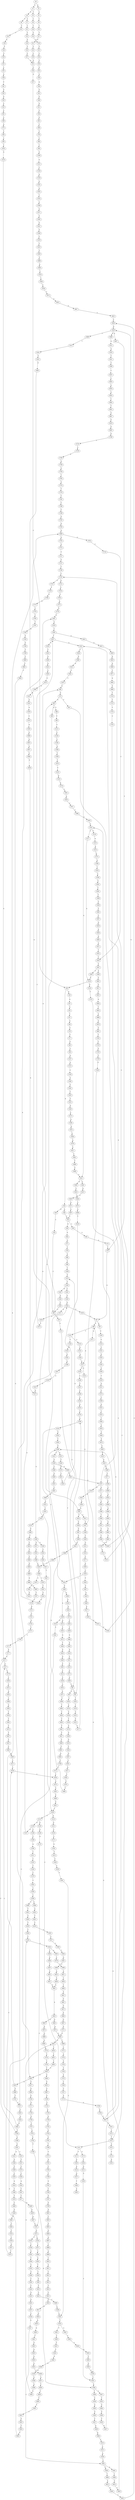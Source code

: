 strict digraph  {
	S0 -> S1 [ label = C ];
	S0 -> S2 [ label = A ];
	S1 -> S3 [ label = T ];
	S1 -> S4 [ label = G ];
	S2 -> S5 [ label = A ];
	S3 -> S6 [ label = C ];
	S4 -> S7 [ label = C ];
	S4 -> S8 [ label = T ];
	S5 -> S9 [ label = C ];
	S6 -> S10 [ label = C ];
	S7 -> S11 [ label = C ];
	S8 -> S12 [ label = C ];
	S9 -> S13 [ label = C ];
	S10 -> S14 [ label = G ];
	S11 -> S15 [ label = T ];
	S12 -> S16 [ label = T ];
	S13 -> S17 [ label = T ];
	S14 -> S18 [ label = G ];
	S15 -> S19 [ label = G ];
	S16 -> S20 [ label = G ];
	S17 -> S21 [ label = G ];
	S18 -> S22 [ label = T ];
	S19 -> S23 [ label = T ];
	S20 -> S24 [ label = T ];
	S21 -> S25 [ label = T ];
	S22 -> S26 [ label = C ];
	S23 -> S27 [ label = C ];
	S24 -> S28 [ label = T ];
	S25 -> S29 [ label = C ];
	S26 -> S30 [ label = T ];
	S27 -> S31 [ label = G ];
	S28 -> S32 [ label = C ];
	S29 -> S31 [ label = G ];
	S30 -> S33 [ label = G ];
	S31 -> S34 [ label = C ];
	S32 -> S35 [ label = C ];
	S33 -> S36 [ label = G ];
	S34 -> S37 [ label = G ];
	S35 -> S38 [ label = G ];
	S36 -> S39 [ label = A ];
	S37 -> S40 [ label = C ];
	S38 -> S41 [ label = T ];
	S39 -> S42 [ label = G ];
	S40 -> S43 [ label = G ];
	S40 -> S44 [ label = A ];
	S41 -> S45 [ label = G ];
	S42 -> S46 [ label = G ];
	S43 -> S47 [ label = A ];
	S44 -> S48 [ label = G ];
	S44 -> S49 [ label = A ];
	S45 -> S50 [ label = G ];
	S46 -> S51 [ label = G ];
	S47 -> S52 [ label = G ];
	S48 -> S53 [ label = C ];
	S49 -> S54 [ label = C ];
	S50 -> S55 [ label = C ];
	S51 -> S56 [ label = T ];
	S52 -> S57 [ label = C ];
	S53 -> S58 [ label = G ];
	S53 -> S59 [ label = C ];
	S54 -> S60 [ label = C ];
	S55 -> S61 [ label = C ];
	S56 -> S62 [ label = G ];
	S57 -> S63 [ label = A ];
	S58 -> S64 [ label = G ];
	S59 -> S65 [ label = G ];
	S60 -> S66 [ label = A ];
	S60 -> S67 [ label = C ];
	S61 -> S68 [ label = C ];
	S62 -> S69 [ label = T ];
	S63 -> S70 [ label = G ];
	S64 -> S71 [ label = G ];
	S65 -> S72 [ label = G ];
	S66 -> S73 [ label = G ];
	S67 -> S74 [ label = G ];
	S68 -> S75 [ label = G ];
	S69 -> S76 [ label = T ];
	S70 -> S77 [ label = T ];
	S71 -> S78 [ label = T ];
	S72 -> S79 [ label = T ];
	S73 -> S80 [ label = A ];
	S73 -> S81 [ label = T ];
	S74 -> S82 [ label = T ];
	S75 -> S83 [ label = T ];
	S76 -> S84 [ label = C ];
	S77 -> S85 [ label = G ];
	S78 -> S86 [ label = G ];
	S79 -> S87 [ label = G ];
	S80 -> S88 [ label = C ];
	S80 -> S89 [ label = A ];
	S81 -> S90 [ label = C ];
	S82 -> S91 [ label = C ];
	S82 -> S92 [ label = A ];
	S83 -> S93 [ label = C ];
	S84 -> S94 [ label = C ];
	S85 -> S95 [ label = C ];
	S86 -> S96 [ label = C ];
	S87 -> S97 [ label = A ];
	S87 -> S98 [ label = G ];
	S88 -> S99 [ label = T ];
	S89 -> S100 [ label = C ];
	S90 -> S101 [ label = T ];
	S90 -> S102 [ label = G ];
	S91 -> S103 [ label = T ];
	S92 -> S104 [ label = C ];
	S93 -> S105 [ label = C ];
	S94 -> S106 [ label = A ];
	S95 -> S107 [ label = A ];
	S96 -> S108 [ label = C ];
	S97 -> S109 [ label = C ];
	S98 -> S110 [ label = T ];
	S98 -> S111 [ label = A ];
	S99 -> S112 [ label = C ];
	S100 -> S113 [ label = C ];
	S100 -> S114 [ label = A ];
	S101 -> S115 [ label = C ];
	S102 -> S116 [ label = T ];
	S102 -> S117 [ label = C ];
	S103 -> S118 [ label = C ];
	S104 -> S119 [ label = A ];
	S105 -> S120 [ label = A ];
	S106 -> S121 [ label = G ];
	S107 -> S122 [ label = A ];
	S108 -> S123 [ label = G ];
	S109 -> S124 [ label = G ];
	S110 -> S125 [ label = G ];
	S110 -> S126 [ label = T ];
	S111 -> S127 [ label = A ];
	S112 -> S128 [ label = C ];
	S113 -> S129 [ label = A ];
	S113 -> S130 [ label = G ];
	S114 -> S131 [ label = G ];
	S115 -> S132 [ label = T ];
	S116 -> S133 [ label = A ];
	S117 -> S134 [ label = G ];
	S118 -> S135 [ label = G ];
	S119 -> S136 [ label = G ];
	S120 -> S137 [ label = G ];
	S121 -> S138 [ label = C ];
	S122 -> S139 [ label = C ];
	S123 -> S140 [ label = C ];
	S124 -> S141 [ label = T ];
	S125 -> S142 [ label = G ];
	S126 -> S143 [ label = A ];
	S127 -> S144 [ label = C ];
	S127 -> S145 [ label = G ];
	S128 -> S146 [ label = C ];
	S129 -> S147 [ label = G ];
	S129 -> S148 [ label = C ];
	S130 -> S149 [ label = G ];
	S131 -> S150 [ label = C ];
	S132 -> S151 [ label = C ];
	S132 -> S152 [ label = G ];
	S133 -> S153 [ label = A ];
	S134 -> S154 [ label = G ];
	S134 -> S40 [ label = C ];
	S135 -> S155 [ label = G ];
	S136 -> S156 [ label = C ];
	S137 -> S157 [ label = C ];
	S137 -> S158 [ label = T ];
	S138 -> S159 [ label = A ];
	S139 -> S160 [ label = A ];
	S140 -> S161 [ label = C ];
	S140 -> S162 [ label = A ];
	S141 -> S163 [ label = G ];
	S142 -> S164 [ label = A ];
	S143 -> S165 [ label = G ];
	S144 -> S166 [ label = C ];
	S145 -> S167 [ label = A ];
	S146 -> S168 [ label = A ];
	S147 -> S80 [ label = A ];
	S148 -> S169 [ label = C ];
	S149 -> S170 [ label = A ];
	S150 -> S171 [ label = C ];
	S151 -> S172 [ label = T ];
	S151 -> S173 [ label = G ];
	S152 -> S174 [ label = T ];
	S153 -> S175 [ label = G ];
	S154 -> S176 [ label = C ];
	S155 -> S177 [ label = C ];
	S156 -> S178 [ label = A ];
	S157 -> S179 [ label = T ];
	S158 -> S180 [ label = A ];
	S159 -> S181 [ label = G ];
	S160 -> S182 [ label = G ];
	S161 -> S183 [ label = G ];
	S162 -> S184 [ label = A ];
	S163 -> S185 [ label = G ];
	S164 -> S127 [ label = A ];
	S165 -> S186 [ label = A ];
	S166 -> S187 [ label = T ];
	S167 -> S188 [ label = A ];
	S168 -> S189 [ label = T ];
	S169 -> S190 [ label = A ];
	S170 -> S191 [ label = C ];
	S171 -> S192 [ label = G ];
	S172 -> S193 [ label = G ];
	S173 -> S194 [ label = T ];
	S174 -> S195 [ label = A ];
	S175 -> S196 [ label = A ];
	S176 -> S197 [ label = T ];
	S177 -> S198 [ label = A ];
	S178 -> S199 [ label = G ];
	S179 -> S200 [ label = T ];
	S180 -> S201 [ label = G ];
	S181 -> S202 [ label = A ];
	S182 -> S203 [ label = C ];
	S183 -> S204 [ label = G ];
	S184 -> S205 [ label = C ];
	S185 -> S206 [ label = G ];
	S186 -> S207 [ label = A ];
	S187 -> S208 [ label = C ];
	S188 -> S209 [ label = C ];
	S189 -> S210 [ label = C ];
	S190 -> S211 [ label = C ];
	S191 -> S212 [ label = G ];
	S192 -> S213 [ label = T ];
	S193 -> S214 [ label = A ];
	S194 -> S215 [ label = G ];
	S196 -> S216 [ label = C ];
	S197 -> S217 [ label = A ];
	S197 -> S218 [ label = G ];
	S198 -> S219 [ label = C ];
	S199 -> S220 [ label = G ];
	S200 -> S221 [ label = C ];
	S201 -> S222 [ label = G ];
	S201 -> S223 [ label = C ];
	S202 -> S224 [ label = T ];
	S203 -> S225 [ label = T ];
	S204 -> S226 [ label = T ];
	S204 -> S227 [ label = A ];
	S205 -> S60 [ label = C ];
	S206 -> S228 [ label = T ];
	S207 -> S229 [ label = G ];
	S208 -> S230 [ label = G ];
	S209 -> S231 [ label = G ];
	S210 -> S232 [ label = T ];
	S211 -> S233 [ label = C ];
	S212 -> S234 [ label = C ];
	S212 -> S235 [ label = T ];
	S213 -> S236 [ label = C ];
	S214 -> S237 [ label = G ];
	S215 -> S238 [ label = G ];
	S216 -> S239 [ label = G ];
	S217 -> S240 [ label = T ];
	S218 -> S241 [ label = G ];
	S219 -> S242 [ label = G ];
	S219 -> S243 [ label = C ];
	S220 -> S244 [ label = T ];
	S221 -> S245 [ label = A ];
	S222 -> S246 [ label = G ];
	S223 -> S247 [ label = T ];
	S224 -> S248 [ label = A ];
	S225 -> S249 [ label = A ];
	S226 -> S87 [ label = G ];
	S227 -> S250 [ label = A ];
	S228 -> S251 [ label = A ];
	S229 -> S252 [ label = G ];
	S230 -> S253 [ label = G ];
	S231 -> S254 [ label = G ];
	S232 -> S255 [ label = G ];
	S233 -> S256 [ label = C ];
	S234 -> S257 [ label = C ];
	S235 -> S258 [ label = C ];
	S236 -> S259 [ label = C ];
	S237 -> S260 [ label = T ];
	S238 -> S261 [ label = T ];
	S239 -> S262 [ label = G ];
	S240 -> S263 [ label = A ];
	S241 -> S264 [ label = A ];
	S242 -> S265 [ label = C ];
	S243 -> S266 [ label = G ];
	S244 -> S267 [ label = G ];
	S245 -> S268 [ label = C ];
	S246 -> S269 [ label = T ];
	S247 -> S270 [ label = C ];
	S248 -> S271 [ label = A ];
	S249 -> S272 [ label = C ];
	S250 -> S273 [ label = C ];
	S251 -> S274 [ label = C ];
	S252 -> S275 [ label = G ];
	S253 -> S276 [ label = C ];
	S254 -> S277 [ label = C ];
	S255 -> S278 [ label = C ];
	S256 -> S279 [ label = C ];
	S257 -> S280 [ label = C ];
	S258 -> S281 [ label = G ];
	S259 -> S282 [ label = T ];
	S260 -> S283 [ label = A ];
	S261 -> S284 [ label = A ];
	S262 -> S285 [ label = C ];
	S263 -> S286 [ label = G ];
	S264 -> S287 [ label = A ];
	S265 -> S288 [ label = G ];
	S266 -> S289 [ label = A ];
	S266 -> S290 [ label = G ];
	S267 -> S291 [ label = C ];
	S268 -> S292 [ label = G ];
	S269 -> S293 [ label = C ];
	S270 -> S294 [ label = C ];
	S271 -> S295 [ label = A ];
	S272 -> S296 [ label = G ];
	S273 -> S297 [ label = T ];
	S274 -> S298 [ label = T ];
	S275 -> S299 [ label = G ];
	S276 -> S198 [ label = A ];
	S277 -> S300 [ label = A ];
	S278 -> S301 [ label = C ];
	S279 -> S302 [ label = T ];
	S280 -> S303 [ label = A ];
	S281 -> S304 [ label = T ];
	S282 -> S305 [ label = C ];
	S284 -> S306 [ label = T ];
	S284 -> S307 [ label = C ];
	S285 -> S308 [ label = T ];
	S286 -> S309 [ label = T ];
	S287 -> S310 [ label = T ];
	S287 -> S311 [ label = G ];
	S288 -> S312 [ label = C ];
	S288 -> S313 [ label = G ];
	S289 -> S314 [ label = G ];
	S289 -> S315 [ label = A ];
	S290 -> S316 [ label = G ];
	S291 -> S317 [ label = A ];
	S292 -> S318 [ label = C ];
	S293 -> S319 [ label = A ];
	S294 -> S320 [ label = A ];
	S295 -> S321 [ label = A ];
	S296 -> S322 [ label = A ];
	S297 -> S323 [ label = G ];
	S297 -> S324 [ label = A ];
	S298 -> S325 [ label = A ];
	S299 -> S326 [ label = T ];
	S299 -> S327 [ label = G ];
	S300 -> S328 [ label = C ];
	S301 -> S329 [ label = A ];
	S302 -> S330 [ label = T ];
	S303 -> S331 [ label = T ];
	S304 -> S332 [ label = G ];
	S305 -> S333 [ label = T ];
	S306 -> S334 [ label = G ];
	S307 -> S335 [ label = C ];
	S308 -> S336 [ label = C ];
	S309 -> S337 [ label = A ];
	S310 -> S338 [ label = G ];
	S311 -> S167 [ label = A ];
	S312 -> S339 [ label = G ];
	S313 -> S340 [ label = T ];
	S314 -> S341 [ label = T ];
	S315 -> S342 [ label = T ];
	S316 -> S343 [ label = A ];
	S317 -> S344 [ label = C ];
	S318 -> S345 [ label = C ];
	S319 -> S346 [ label = C ];
	S320 -> S347 [ label = C ];
	S321 -> S348 [ label = A ];
	S322 -> S349 [ label = G ];
	S323 -> S350 [ label = C ];
	S323 -> S351 [ label = G ];
	S324 -> S352 [ label = C ];
	S325 -> S353 [ label = T ];
	S326 -> S354 [ label = C ];
	S327 -> S355 [ label = T ];
	S328 -> S243 [ label = C ];
	S328 -> S356 [ label = T ];
	S329 -> S357 [ label = G ];
	S330 -> S358 [ label = C ];
	S331 -> S359 [ label = C ];
	S332 -> S360 [ label = A ];
	S333 -> S361 [ label = T ];
	S333 -> S362 [ label = G ];
	S334 -> S363 [ label = A ];
	S335 -> S364 [ label = G ];
	S336 -> S365 [ label = T ];
	S337 -> S366 [ label = G ];
	S338 -> S367 [ label = G ];
	S339 -> S368 [ label = C ];
	S339 -> S369 [ label = G ];
	S340 -> S370 [ label = G ];
	S341 -> S371 [ label = C ];
	S342 -> S372 [ label = G ];
	S343 -> S373 [ label = A ];
	S344 -> S374 [ label = G ];
	S345 -> S375 [ label = C ];
	S346 -> S376 [ label = T ];
	S347 -> S377 [ label = C ];
	S348 -> S378 [ label = C ];
	S349 -> S379 [ label = A ];
	S350 -> S380 [ label = A ];
	S351 -> S381 [ label = C ];
	S351 -> S382 [ label = A ];
	S352 -> S383 [ label = A ];
	S353 -> S384 [ label = T ];
	S354 -> S385 [ label = T ];
	S355 -> S386 [ label = C ];
	S356 -> S387 [ label = G ];
	S357 -> S388 [ label = T ];
	S358 -> S389 [ label = C ];
	S358 -> S390 [ label = G ];
	S359 -> S391 [ label = G ];
	S360 -> S392 [ label = C ];
	S361 -> S393 [ label = C ];
	S362 -> S394 [ label = T ];
	S363 -> S395 [ label = G ];
	S364 -> S396 [ label = G ];
	S365 -> S397 [ label = C ];
	S366 -> S398 [ label = C ];
	S367 -> S399 [ label = G ];
	S368 -> S400 [ label = G ];
	S369 -> S401 [ label = C ];
	S370 -> S402 [ label = C ];
	S371 -> S403 [ label = C ];
	S372 -> S404 [ label = T ];
	S373 -> S405 [ label = T ];
	S374 -> S406 [ label = C ];
	S375 -> S407 [ label = T ];
	S376 -> S408 [ label = C ];
	S377 -> S409 [ label = G ];
	S378 -> S410 [ label = T ];
	S379 -> S411 [ label = A ];
	S380 -> S412 [ label = A ];
	S381 -> S413 [ label = G ];
	S382 -> S414 [ label = C ];
	S383 -> S415 [ label = A ];
	S384 -> S416 [ label = G ];
	S385 -> S417 [ label = C ];
	S386 -> S418 [ label = C ];
	S387 -> S419 [ label = G ];
	S388 -> S420 [ label = C ];
	S389 -> S421 [ label = T ];
	S390 -> S422 [ label = A ];
	S391 -> S423 [ label = T ];
	S392 -> S424 [ label = C ];
	S393 -> S425 [ label = T ];
	S394 -> S426 [ label = C ];
	S395 -> S427 [ label = C ];
	S396 -> S428 [ label = T ];
	S397 -> S429 [ label = G ];
	S398 -> S430 [ label = C ];
	S399 -> S431 [ label = G ];
	S400 -> S432 [ label = T ];
	S401 -> S197 [ label = T ];
	S402 -> S433 [ label = C ];
	S403 -> S434 [ label = A ];
	S404 -> S435 [ label = A ];
	S405 -> S436 [ label = T ];
	S406 -> S288 [ label = G ];
	S407 -> S437 [ label = T ];
	S408 -> S438 [ label = G ];
	S409 -> S439 [ label = G ];
	S410 -> S440 [ label = T ];
	S411 -> S441 [ label = C ];
	S412 -> S442 [ label = C ];
	S413 -> S443 [ label = C ];
	S414 -> S444 [ label = C ];
	S415 -> S445 [ label = C ];
	S416 -> S446 [ label = G ];
	S417 -> S447 [ label = T ];
	S418 -> S448 [ label = G ];
	S419 -> S449 [ label = G ];
	S420 -> S102 [ label = G ];
	S421 -> S450 [ label = G ];
	S422 -> S451 [ label = T ];
	S423 -> S452 [ label = C ];
	S424 -> S453 [ label = G ];
	S425 -> S454 [ label = C ];
	S426 -> S455 [ label = G ];
	S427 -> S456 [ label = G ];
	S428 -> S457 [ label = G ];
	S429 -> S458 [ label = A ];
	S430 -> S459 [ label = G ];
	S431 -> S460 [ label = T ];
	S432 -> S461 [ label = C ];
	S433 -> S123 [ label = G ];
	S434 -> S462 [ label = G ];
	S435 -> S463 [ label = G ];
	S436 -> S464 [ label = G ];
	S437 -> S465 [ label = C ];
	S438 -> S466 [ label = C ];
	S439 -> S467 [ label = A ];
	S440 -> S468 [ label = T ];
	S441 -> S469 [ label = T ];
	S442 -> S470 [ label = C ];
	S443 -> S471 [ label = A ];
	S444 -> S472 [ label = C ];
	S445 -> S473 [ label = G ];
	S446 -> S474 [ label = A ];
	S447 -> S151 [ label = C ];
	S448 -> S475 [ label = C ];
	S448 -> S476 [ label = T ];
	S449 -> S477 [ label = A ];
	S450 -> S478 [ label = T ];
	S451 -> S479 [ label = C ];
	S452 -> S480 [ label = C ];
	S453 -> S481 [ label = G ];
	S454 -> S482 [ label = G ];
	S455 -> S483 [ label = T ];
	S456 -> S484 [ label = G ];
	S457 -> S98 [ label = G ];
	S458 -> S485 [ label = A ];
	S459 -> S486 [ label = A ];
	S459 -> S487 [ label = G ];
	S459 -> S488 [ label = C ];
	S460 -> S489 [ label = C ];
	S461 -> S490 [ label = G ];
	S462 -> S158 [ label = T ];
	S462 -> S157 [ label = C ];
	S463 -> S491 [ label = T ];
	S464 -> S492 [ label = A ];
	S465 -> S493 [ label = A ];
	S466 -> S494 [ label = T ];
	S467 -> S191 [ label = C ];
	S468 -> S495 [ label = G ];
	S469 -> S496 [ label = G ];
	S470 -> S66 [ label = A ];
	S471 -> S497 [ label = G ];
	S472 -> S498 [ label = G ];
	S473 -> S499 [ label = A ];
	S474 -> S500 [ label = A ];
	S475 -> S501 [ label = C ];
	S476 -> S502 [ label = C ];
	S477 -> S503 [ label = A ];
	S478 -> S504 [ label = C ];
	S479 -> S505 [ label = G ];
	S480 -> S506 [ label = T ];
	S481 -> S507 [ label = T ];
	S482 -> S508 [ label = G ];
	S483 -> S509 [ label = G ];
	S484 -> S510 [ label = T ];
	S485 -> S511 [ label = G ];
	S486 -> S512 [ label = A ];
	S487 -> S79 [ label = T ];
	S488 -> S513 [ label = T ];
	S489 -> S418 [ label = C ];
	S490 -> S514 [ label = A ];
	S491 -> S515 [ label = T ];
	S492 -> S516 [ label = A ];
	S493 -> S517 [ label = T ];
	S494 -> S518 [ label = T ];
	S495 -> S519 [ label = C ];
	S496 -> S351 [ label = G ];
	S497 -> S53 [ label = C ];
	S498 -> S520 [ label = T ];
	S499 -> S521 [ label = A ];
	S500 -> S522 [ label = C ];
	S501 -> S523 [ label = G ];
	S502 -> S524 [ label = G ];
	S503 -> S525 [ label = C ];
	S504 -> S526 [ label = C ];
	S505 -> S527 [ label = T ];
	S506 -> S305 [ label = C ];
	S507 -> S528 [ label = C ];
	S508 -> S529 [ label = A ];
	S509 -> S530 [ label = G ];
	S510 -> S531 [ label = C ];
	S511 -> S532 [ label = T ];
	S512 -> S533 [ label = A ];
	S513 -> S534 [ label = G ];
	S514 -> S535 [ label = C ];
	S515 -> S536 [ label = T ];
	S516 -> S537 [ label = C ];
	S517 -> S538 [ label = C ];
	S518 -> S539 [ label = C ];
	S519 -> S540 [ label = C ];
	S520 -> S91 [ label = C ];
	S521 -> S541 [ label = A ];
	S522 -> S542 [ label = G ];
	S523 -> S204 [ label = G ];
	S524 -> S543 [ label = G ];
	S525 -> S544 [ label = T ];
	S526 -> S545 [ label = T ];
	S527 -> S546 [ label = T ];
	S528 -> S547 [ label = G ];
	S529 -> S548 [ label = G ];
	S530 -> S261 [ label = T ];
	S531 -> S549 [ label = G ];
	S532 -> S550 [ label = C ];
	S533 -> S551 [ label = C ];
	S534 -> S552 [ label = G ];
	S535 -> S553 [ label = G ];
	S536 -> S554 [ label = C ];
	S537 -> S555 [ label = C ];
	S538 -> S556 [ label = C ];
	S539 -> S557 [ label = A ];
	S540 -> S558 [ label = G ];
	S541 -> S559 [ label = A ];
	S542 -> S560 [ label = G ];
	S543 -> S561 [ label = A ];
	S544 -> S323 [ label = G ];
	S545 -> S562 [ label = A ];
	S545 -> S563 [ label = T ];
	S546 -> S564 [ label = T ];
	S547 -> S565 [ label = C ];
	S548 -> S566 [ label = A ];
	S549 -> S565 [ label = C ];
	S550 -> S567 [ label = G ];
	S551 -> S568 [ label = C ];
	S552 -> S569 [ label = A ];
	S553 -> S570 [ label = C ];
	S554 -> S571 [ label = A ];
	S555 -> S572 [ label = C ];
	S556 -> S573 [ label = A ];
	S557 -> S574 [ label = T ];
	S558 -> S575 [ label = T ];
	S559 -> S576 [ label = C ];
	S560 -> S577 [ label = T ];
	S561 -> S578 [ label = A ];
	S562 -> S579 [ label = C ];
	S563 -> S580 [ label = G ];
	S564 -> S581 [ label = G ];
	S565 -> S582 [ label = A ];
	S565 -> S583 [ label = G ];
	S566 -> S584 [ label = G ];
	S567 -> S585 [ label = C ];
	S567 -> S586 [ label = A ];
	S568 -> S587 [ label = C ];
	S569 -> S287 [ label = A ];
	S570 -> S588 [ label = G ];
	S571 -> S589 [ label = C ];
	S572 -> S590 [ label = G ];
	S573 -> S591 [ label = G ];
	S574 -> S538 [ label = C ];
	S575 -> S592 [ label = A ];
	S576 -> S593 [ label = A ];
	S577 -> S594 [ label = A ];
	S578 -> S595 [ label = C ];
	S579 -> S596 [ label = T ];
	S580 -> S597 [ label = T ];
	S581 -> S598 [ label = T ];
	S582 -> S599 [ label = C ];
	S583 -> S600 [ label = T ];
	S584 -> S601 [ label = G ];
	S585 -> S134 [ label = G ];
	S586 -> S602 [ label = G ];
	S587 -> S603 [ label = C ];
	S588 -> S604 [ label = C ];
	S589 -> S605 [ label = T ];
	S590 -> S82 [ label = T ];
	S591 -> S606 [ label = A ];
	S592 -> S607 [ label = G ];
	S593 -> S608 [ label = G ];
	S594 -> S609 [ label = C ];
	S595 -> S610 [ label = A ];
	S595 -> S297 [ label = T ];
	S596 -> S611 [ label = A ];
	S597 -> S612 [ label = A ];
	S598 -> S613 [ label = A ];
	S599 -> S614 [ label = G ];
	S600 -> S615 [ label = A ];
	S601 -> S616 [ label = T ];
	S602 -> S617 [ label = G ];
	S603 -> S618 [ label = G ];
	S604 -> S619 [ label = C ];
	S605 -> S620 [ label = C ];
	S606 -> S621 [ label = A ];
	S607 -> S622 [ label = C ];
	S608 -> S623 [ label = A ];
	S609 -> S624 [ label = G ];
	S610 -> S625 [ label = G ];
	S611 -> S626 [ label = C ];
	S612 -> S627 [ label = G ];
	S613 -> S628 [ label = G ];
	S614 -> S629 [ label = C ];
	S615 -> S630 [ label = G ];
	S616 -> S631 [ label = C ];
	S617 -> S632 [ label = T ];
	S618 -> S633 [ label = A ];
	S619 -> S634 [ label = T ];
	S620 -> S635 [ label = C ];
	S621 -> S100 [ label = C ];
	S622 -> S636 [ label = C ];
	S623 -> S637 [ label = A ];
	S624 -> S638 [ label = A ];
	S625 -> S639 [ label = G ];
	S626 -> S640 [ label = C ];
	S627 -> S641 [ label = G ];
	S628 -> S641 [ label = G ];
	S629 -> S288 [ label = G ];
	S630 -> S642 [ label = C ];
	S631 -> S643 [ label = C ];
	S632 -> S644 [ label = A ];
	S633 -> S645 [ label = C ];
	S634 -> S646 [ label = C ];
	S635 -> S647 [ label = T ];
	S636 -> S459 [ label = G ];
	S637 -> S648 [ label = G ];
	S638 -> S649 [ label = A ];
	S639 -> S650 [ label = A ];
	S640 -> S651 [ label = A ];
	S641 -> S652 [ label = A ];
	S642 -> S636 [ label = C ];
	S643 -> S653 [ label = C ];
	S644 -> S654 [ label = T ];
	S645 -> S655 [ label = T ];
	S646 -> S656 [ label = G ];
	S647 -> S657 [ label = T ];
	S648 -> S658 [ label = G ];
	S649 -> S659 [ label = G ];
	S650 -> S660 [ label = A ];
	S651 -> S661 [ label = G ];
	S652 -> S662 [ label = G ];
	S652 -> S663 [ label = A ];
	S653 -> S664 [ label = A ];
	S653 -> S665 [ label = G ];
	S654 -> S666 [ label = A ];
	S655 -> S667 [ label = A ];
	S656 -> S668 [ label = G ];
	S657 -> S669 [ label = T ];
	S658 -> S275 [ label = G ];
	S659 -> S670 [ label = A ];
	S660 -> S671 [ label = T ];
	S661 -> S672 [ label = G ];
	S662 -> S673 [ label = A ];
	S663 -> S674 [ label = A ];
	S664 -> S675 [ label = G ];
	S665 -> S676 [ label = A ];
	S665 -> S677 [ label = G ];
	S666 -> S678 [ label = A ];
	S667 -> S679 [ label = G ];
	S668 -> S680 [ label = G ];
	S669 -> S681 [ label = C ];
	S670 -> S682 [ label = A ];
	S671 -> S683 [ label = A ];
	S672 -> S684 [ label = A ];
	S673 -> S685 [ label = G ];
	S674 -> S686 [ label = G ];
	S675 -> S687 [ label = A ];
	S676 -> S688 [ label = G ];
	S676 -> S689 [ label = A ];
	S677 -> S690 [ label = A ];
	S678 -> S691 [ label = G ];
	S679 -> S692 [ label = A ];
	S680 -> S693 [ label = C ];
	S681 -> S694 [ label = A ];
	S682 -> S695 [ label = G ];
	S683 -> S696 [ label = G ];
	S684 -> S697 [ label = G ];
	S685 -> S698 [ label = T ];
	S685 -> S601 [ label = G ];
	S686 -> S699 [ label = G ];
	S687 -> S700 [ label = G ];
	S688 -> S701 [ label = T ];
	S689 -> S702 [ label = A ];
	S689 -> S703 [ label = G ];
	S690 -> S704 [ label = G ];
	S691 -> S705 [ label = T ];
	S692 -> S706 [ label = A ];
	S693 -> S707 [ label = T ];
	S694 -> S708 [ label = T ];
	S695 -> S709 [ label = T ];
	S696 -> S710 [ label = T ];
	S697 -> S711 [ label = A ];
	S698 -> S712 [ label = C ];
	S699 -> S713 [ label = T ];
	S700 -> S714 [ label = C ];
	S701 -> S371 [ label = C ];
	S702 -> S715 [ label = G ];
	S703 -> S716 [ label = T ];
	S704 -> S717 [ label = G ];
	S705 -> S718 [ label = C ];
	S706 -> S719 [ label = T ];
	S707 -> S720 [ label = C ];
	S708 -> S721 [ label = C ];
	S709 -> S722 [ label = G ];
	S710 -> S723 [ label = C ];
	S711 -> S685 [ label = G ];
	S712 -> S724 [ label = A ];
	S713 -> S725 [ label = C ];
	S714 -> S726 [ label = C ];
	S715 -> S727 [ label = T ];
	S716 -> S550 [ label = C ];
	S717 -> S728 [ label = C ];
	S718 -> S729 [ label = G ];
	S719 -> S730 [ label = C ];
	S720 -> S731 [ label = A ];
	S721 -> S556 [ label = C ];
	S722 -> S732 [ label = T ];
	S723 -> S733 [ label = T ];
	S724 -> S734 [ label = G ];
	S725 -> S735 [ label = C ];
	S726 -> S736 [ label = A ];
	S727 -> S737 [ label = G ];
	S728 -> S738 [ label = G ];
	S729 -> S739 [ label = T ];
	S730 -> S740 [ label = G ];
	S731 -> S741 [ label = C ];
	S732 -> S742 [ label = C ];
	S733 -> S743 [ label = C ];
	S734 -> S744 [ label = G ];
	S735 -> S653 [ label = C ];
	S736 -> S745 [ label = C ];
	S737 -> S746 [ label = T ];
	S738 -> S747 [ label = T ];
	S739 -> S748 [ label = G ];
	S740 -> S749 [ label = G ];
	S741 -> S750 [ label = G ];
	S742 -> S751 [ label = G ];
	S742 -> S752 [ label = C ];
	S743 -> S132 [ label = T ];
	S744 -> S753 [ label = A ];
	S745 -> S754 [ label = G ];
	S746 -> S742 [ label = C ];
	S747 -> S755 [ label = G ];
	S748 -> S530 [ label = G ];
	S749 -> S756 [ label = G ];
	S750 -> S757 [ label = T ];
	S751 -> S758 [ label = T ];
	S752 -> S759 [ label = T ];
	S753 -> S760 [ label = C ];
	S754 -> S761 [ label = G ];
	S755 -> S762 [ label = G ];
	S756 -> S763 [ label = T ];
	S757 -> S764 [ label = C ];
	S758 -> S765 [ label = C ];
	S759 -> S766 [ label = G ];
	S760 -> S767 [ label = C ];
	S761 -> S768 [ label = T ];
	S762 -> S769 [ label = T ];
	S763 -> S770 [ label = A ];
	S764 -> S771 [ label = C ];
	S765 -> S772 [ label = G ];
	S766 -> S773 [ label = G ];
	S767 -> S774 [ label = A ];
	S768 -> S775 [ label = T ];
	S769 -> S284 [ label = A ];
	S770 -> S776 [ label = T ];
	S771 -> S777 [ label = A ];
	S772 -> S778 [ label = G ];
	S773 -> S779 [ label = C ];
	S774 -> S780 [ label = G ];
	S775 -> S781 [ label = A ];
	S776 -> S782 [ label = C ];
	S777 -> S137 [ label = G ];
	S778 -> S561 [ label = A ];
	S779 -> S783 [ label = C ];
	S780 -> S784 [ label = T ];
	S781 -> S785 [ label = C ];
	S782 -> S786 [ label = C ];
	S783 -> S787 [ label = T ];
	S784 -> S90 [ label = C ];
	S785 -> S788 [ label = T ];
	S786 -> S789 [ label = C ];
	S787 -> S790 [ label = G ];
	S788 -> S791 [ label = G ];
	S789 -> S792 [ label = G ];
	S790 -> S793 [ label = G ];
	S791 -> S794 [ label = C ];
	S792 -> S795 [ label = A ];
	S793 -> S796 [ label = G ];
	S794 -> S797 [ label = A ];
	S795 -> S689 [ label = A ];
	S796 -> S798 [ label = T ];
	S797 -> S799 [ label = G ];
	S798 -> S800 [ label = C ];
	S799 -> S801 [ label = A ];
	S800 -> S802 [ label = C ];
	S801 -> S803 [ label = C ];
	S802 -> S804 [ label = C ];
	S803 -> S805 [ label = G ];
	S804 -> S665 [ label = G ];
	S805 -> S806 [ label = G ];
	S806 -> S807 [ label = A ];
	S807 -> S808 [ label = C ];
	S808 -> S809 [ label = A ];
	S809 -> S810 [ label = C ];
	S810 -> S811 [ label = A ];
	S811 -> S812 [ label = C ];
	S812 -> S813 [ label = C ];
	S813 -> S814 [ label = T ];
	S814 -> S815 [ label = C ];
	S815 -> S816 [ label = T ];
	S816 -> S817 [ label = A ];
	S817 -> S818 [ label = G ];
	S818 -> S819 [ label = A ];
	S819 -> S820 [ label = A ];
	S820 -> S821 [ label = C ];
	S821 -> S822 [ label = G ];
	S822 -> S823 [ label = A ];
	S823 -> S824 [ label = G ];
	S824 -> S825 [ label = G ];
	S825 -> S826 [ label = T ];
	S826 -> S827 [ label = G ];
	S827 -> S828 [ label = T ];
	S828 -> S829 [ label = C ];
	S829 -> S830 [ label = C ];
	S830 -> S831 [ label = C ];
	S831 -> S832 [ label = T ];
	S832 -> S833 [ label = G ];
	S833 -> S834 [ label = T ];
	S834 -> S835 [ label = C ];
	S835 -> S526 [ label = C ];
}

